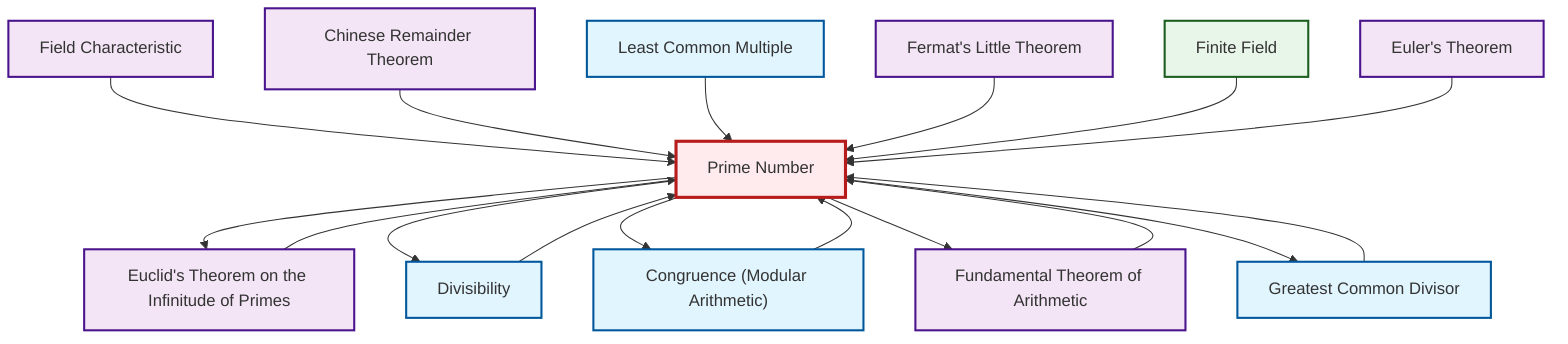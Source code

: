 graph TD
    classDef definition fill:#e1f5fe,stroke:#01579b,stroke-width:2px
    classDef theorem fill:#f3e5f5,stroke:#4a148c,stroke-width:2px
    classDef axiom fill:#fff3e0,stroke:#e65100,stroke-width:2px
    classDef example fill:#e8f5e9,stroke:#1b5e20,stroke-width:2px
    classDef current fill:#ffebee,stroke:#b71c1c,stroke-width:3px
    thm-field-characteristic["Field Characteristic"]:::theorem
    def-lcm["Least Common Multiple"]:::definition
    thm-euler["Euler's Theorem"]:::theorem
    thm-fermat-little["Fermat's Little Theorem"]:::theorem
    def-prime["Prime Number"]:::definition
    def-gcd["Greatest Common Divisor"]:::definition
    thm-fundamental-arithmetic["Fundamental Theorem of Arithmetic"]:::theorem
    def-congruence["Congruence (Modular Arithmetic)"]:::definition
    thm-euclid-infinitude-primes["Euclid's Theorem on the Infinitude of Primes"]:::theorem
    thm-chinese-remainder["Chinese Remainder Theorem"]:::theorem
    ex-finite-field["Finite Field"]:::example
    def-divisibility["Divisibility"]:::definition
    def-prime --> thm-euclid-infinitude-primes
    def-congruence --> def-prime
    def-gcd --> def-prime
    def-prime --> def-divisibility
    def-prime --> def-congruence
    thm-fundamental-arithmetic --> def-prime
    thm-field-characteristic --> def-prime
    thm-chinese-remainder --> def-prime
    thm-euclid-infinitude-primes --> def-prime
    def-divisibility --> def-prime
    def-lcm --> def-prime
    def-prime --> thm-fundamental-arithmetic
    thm-fermat-little --> def-prime
    ex-finite-field --> def-prime
    thm-euler --> def-prime
    def-prime --> def-gcd
    class def-prime current